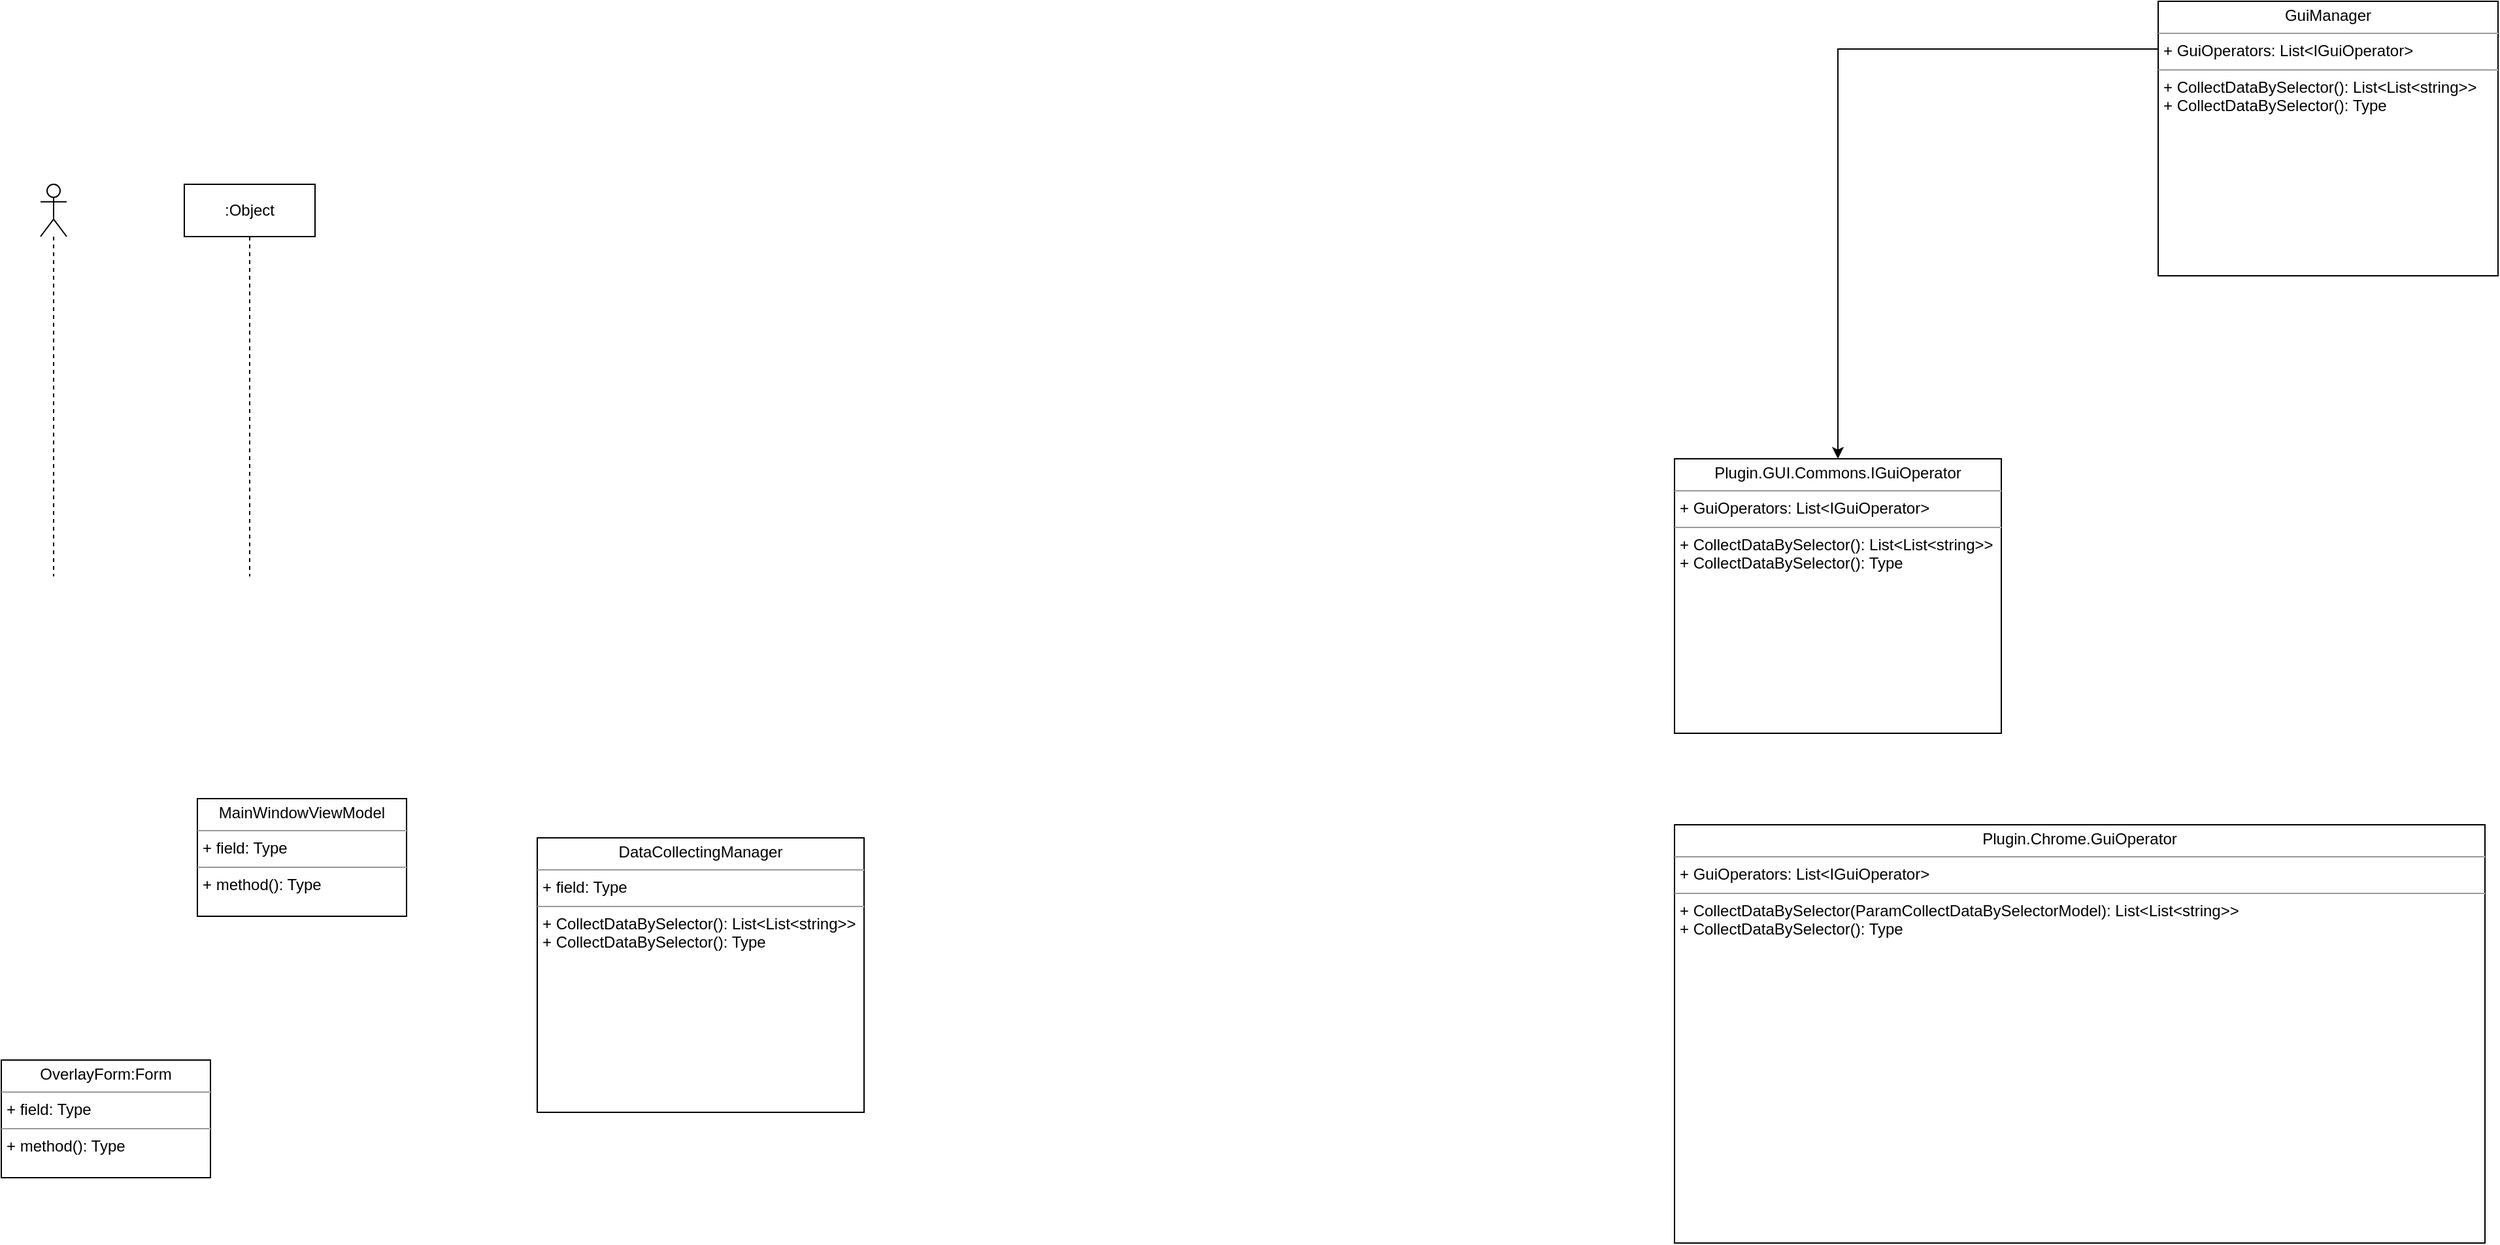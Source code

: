 <mxfile version="20.2.7" type="github">
  <diagram id="s6TBnRfsL1Z1KMxq6NeL" name="第 1 页">
    <mxGraphModel dx="1476" dy="799" grid="1" gridSize="10" guides="1" tooltips="1" connect="1" arrows="1" fold="1" page="1" pageScale="1" pageWidth="827" pageHeight="1169" math="0" shadow="0">
      <root>
        <mxCell id="0" />
        <mxCell id="1" parent="0" />
        <mxCell id="_178SI4n7Iu1sIU4JPuy-1" value="" style="shape=umlLifeline;participant=umlActor;perimeter=lifelinePerimeter;whiteSpace=wrap;html=1;container=1;collapsible=0;recursiveResize=0;verticalAlign=top;spacingTop=36;outlineConnect=0;" vertex="1" parent="1">
          <mxGeometry x="80" y="230" width="20" height="300" as="geometry" />
        </mxCell>
        <mxCell id="_178SI4n7Iu1sIU4JPuy-2" value=":Object" style="shape=umlLifeline;perimeter=lifelinePerimeter;whiteSpace=wrap;html=1;container=1;collapsible=0;recursiveResize=0;outlineConnect=0;" vertex="1" parent="1">
          <mxGeometry x="190" y="230" width="100" height="300" as="geometry" />
        </mxCell>
        <mxCell id="_178SI4n7Iu1sIU4JPuy-7" value="&lt;p style=&quot;margin:0px;margin-top:4px;text-align:center;&quot;&gt;OverlayForm:Form&lt;br&gt;&lt;/p&gt;&lt;hr size=&quot;1&quot;&gt;&lt;p style=&quot;margin:0px;margin-left:4px;&quot;&gt;+ field: Type&lt;/p&gt;&lt;hr size=&quot;1&quot;&gt;&lt;p style=&quot;margin:0px;margin-left:4px;&quot;&gt;+ method(): Type&lt;/p&gt;" style="verticalAlign=top;align=left;overflow=fill;fontSize=12;fontFamily=Helvetica;html=1;" vertex="1" parent="1">
          <mxGeometry x="50" y="900" width="160" height="90" as="geometry" />
        </mxCell>
        <mxCell id="_178SI4n7Iu1sIU4JPuy-8" value="&lt;p style=&quot;margin:0px;margin-top:4px;text-align:center;&quot;&gt;MainWindowViewModel&lt;br&gt;&lt;/p&gt;&lt;hr size=&quot;1&quot;&gt;&lt;p style=&quot;margin:0px;margin-left:4px;&quot;&gt;+ field: Type&lt;/p&gt;&lt;hr size=&quot;1&quot;&gt;&lt;p style=&quot;margin:0px;margin-left:4px;&quot;&gt;+ method(): Type&lt;/p&gt;" style="verticalAlign=top;align=left;overflow=fill;fontSize=12;fontFamily=Helvetica;html=1;" vertex="1" parent="1">
          <mxGeometry x="200" y="700" width="160" height="90" as="geometry" />
        </mxCell>
        <mxCell id="_178SI4n7Iu1sIU4JPuy-9" value="&lt;p style=&quot;margin:0px;margin-top:4px;text-align:center;&quot;&gt;DataCollectingManager&lt;br&gt;&lt;/p&gt;&lt;hr size=&quot;1&quot;&gt;&lt;p style=&quot;margin:0px;margin-left:4px;&quot;&gt;+ field: Type&lt;/p&gt;&lt;hr size=&quot;1&quot;&gt;&lt;p style=&quot;margin:0px;margin-left:4px;&quot;&gt;+ CollectDataBySelector(): List&amp;lt;List&amp;lt;string&amp;gt;&amp;gt;&lt;/p&gt;&lt;p style=&quot;margin: 0px 0px 0px 4px;&quot;&gt;+ CollectDataBySelector(): Type&lt;/p&gt;&lt;p style=&quot;margin: 0px 0px 0px 4px;&quot;&gt;&lt;br&gt;&lt;/p&gt;&lt;p style=&quot;margin:0px;margin-left:4px;&quot;&gt;&lt;br&gt;&lt;/p&gt;&lt;p style=&quot;margin:0px;margin-left:4px;&quot;&gt;&lt;br&gt;&lt;/p&gt;" style="verticalAlign=top;align=left;overflow=fill;fontSize=12;fontFamily=Helvetica;html=1;" vertex="1" parent="1">
          <mxGeometry x="460" y="730" width="250" height="210" as="geometry" />
        </mxCell>
        <mxCell id="_178SI4n7Iu1sIU4JPuy-12" style="edgeStyle=orthogonalEdgeStyle;rounded=0;orthogonalLoop=1;jettySize=auto;html=1;entryX=0.5;entryY=0;entryDx=0;entryDy=0;exitX=0;exitY=0.174;exitDx=0;exitDy=0;exitPerimeter=0;" edge="1" parent="1" source="_178SI4n7Iu1sIU4JPuy-10" target="_178SI4n7Iu1sIU4JPuy-11">
          <mxGeometry relative="1" as="geometry">
            <Array as="points">
              <mxPoint x="1455" y="127" />
            </Array>
          </mxGeometry>
        </mxCell>
        <mxCell id="_178SI4n7Iu1sIU4JPuy-10" value="&lt;p style=&quot;margin:0px;margin-top:4px;text-align:center;&quot;&gt;GuiManager&lt;br&gt;&lt;/p&gt;&lt;hr size=&quot;1&quot;&gt;&lt;p style=&quot;margin:0px;margin-left:4px;&quot;&gt;+ GuiOperators: List&amp;lt;IGuiOperator&amp;gt;&lt;/p&gt;&lt;hr size=&quot;1&quot;&gt;&lt;p style=&quot;margin:0px;margin-left:4px;&quot;&gt;+ CollectDataBySelector(): List&amp;lt;List&amp;lt;string&amp;gt;&amp;gt;&lt;/p&gt;&lt;p style=&quot;margin: 0px 0px 0px 4px;&quot;&gt;+ CollectDataBySelector(): Type&lt;/p&gt;&lt;p style=&quot;margin: 0px 0px 0px 4px;&quot;&gt;&lt;br&gt;&lt;/p&gt;&lt;p style=&quot;margin:0px;margin-left:4px;&quot;&gt;&lt;br&gt;&lt;/p&gt;&lt;p style=&quot;margin:0px;margin-left:4px;&quot;&gt;&lt;br&gt;&lt;/p&gt;" style="verticalAlign=top;align=left;overflow=fill;fontSize=12;fontFamily=Helvetica;html=1;" vertex="1" parent="1">
          <mxGeometry x="1700" y="90" width="260" height="210" as="geometry" />
        </mxCell>
        <mxCell id="_178SI4n7Iu1sIU4JPuy-11" value="&lt;p style=&quot;margin:0px;margin-top:4px;text-align:center;&quot;&gt;Plugin.GUI.Commons.IGuiOperator&lt;br&gt;&lt;/p&gt;&lt;hr size=&quot;1&quot;&gt;&lt;p style=&quot;margin:0px;margin-left:4px;&quot;&gt;+ GuiOperators: List&amp;lt;IGuiOperator&amp;gt;&lt;/p&gt;&lt;hr size=&quot;1&quot;&gt;&lt;p style=&quot;margin:0px;margin-left:4px;&quot;&gt;+ CollectDataBySelector(): List&amp;lt;List&amp;lt;string&amp;gt;&amp;gt;&lt;/p&gt;&lt;p style=&quot;margin: 0px 0px 0px 4px;&quot;&gt;+ CollectDataBySelector(): Type&lt;/p&gt;&lt;p style=&quot;margin: 0px 0px 0px 4px;&quot;&gt;&lt;br&gt;&lt;/p&gt;&lt;p style=&quot;margin:0px;margin-left:4px;&quot;&gt;&lt;br&gt;&lt;/p&gt;&lt;p style=&quot;margin:0px;margin-left:4px;&quot;&gt;&lt;br&gt;&lt;/p&gt;" style="verticalAlign=top;align=left;overflow=fill;fontSize=12;fontFamily=Helvetica;html=1;" vertex="1" parent="1">
          <mxGeometry x="1330" y="440" width="250" height="210" as="geometry" />
        </mxCell>
        <mxCell id="_178SI4n7Iu1sIU4JPuy-13" value="&lt;p style=&quot;margin:0px;margin-top:4px;text-align:center;&quot;&gt;Plugin.Chrome.GuiOperator&lt;/p&gt;&lt;hr size=&quot;1&quot;&gt;&lt;p style=&quot;margin:0px;margin-left:4px;&quot;&gt;+ GuiOperators: List&amp;lt;IGuiOperator&amp;gt;&lt;/p&gt;&lt;hr size=&quot;1&quot;&gt;&lt;p style=&quot;margin:0px;margin-left:4px;&quot;&gt;+ CollectDataBySelector(ParamCollectDataBySelectorModel): List&amp;lt;List&amp;lt;string&amp;gt;&amp;gt;&lt;/p&gt;&lt;p style=&quot;margin: 0px 0px 0px 4px;&quot;&gt;+ CollectDataBySelector(): Type&lt;/p&gt;&lt;p style=&quot;margin: 0px 0px 0px 4px;&quot;&gt;&lt;br&gt;&lt;/p&gt;&lt;p style=&quot;margin:0px;margin-left:4px;&quot;&gt;&lt;br&gt;&lt;/p&gt;&lt;p style=&quot;margin:0px;margin-left:4px;&quot;&gt;&lt;br&gt;&lt;/p&gt;" style="verticalAlign=top;align=left;overflow=fill;fontSize=12;fontFamily=Helvetica;html=1;" vertex="1" parent="1">
          <mxGeometry x="1330" y="720" width="620" height="320" as="geometry" />
        </mxCell>
      </root>
    </mxGraphModel>
  </diagram>
</mxfile>
